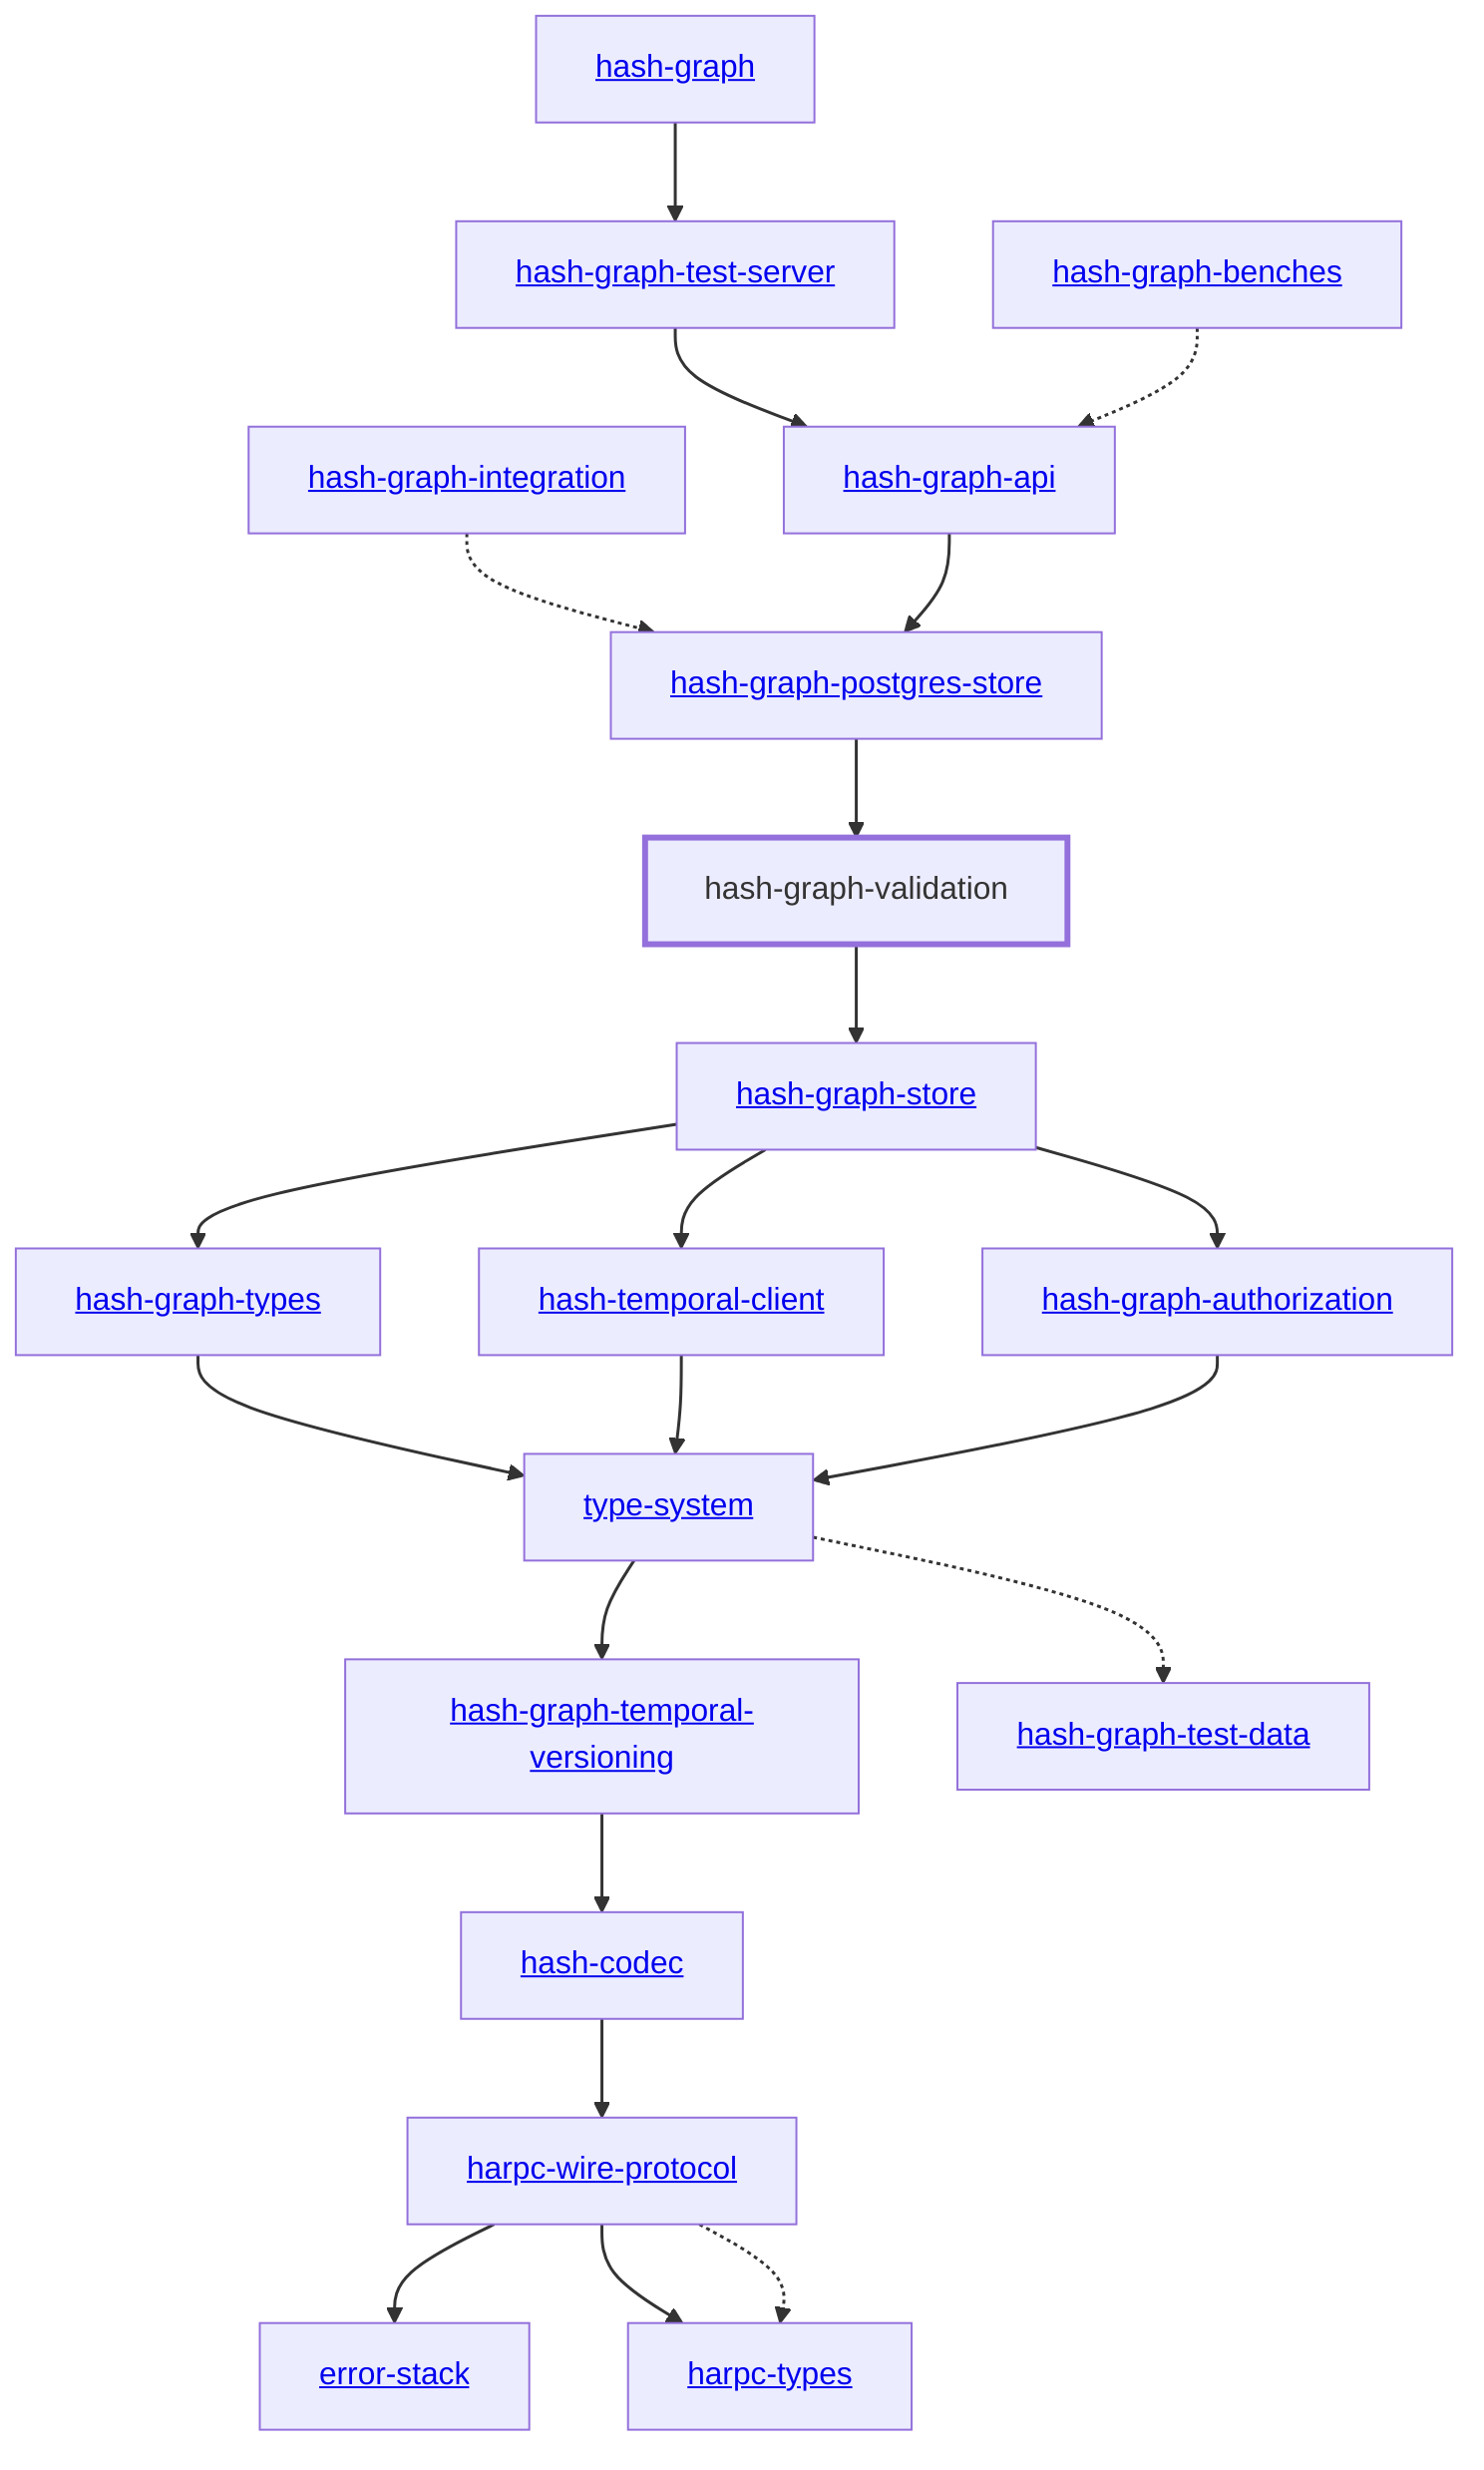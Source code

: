 graph TD
    linkStyle default stroke-width:1.5px
    classDef default stroke-width:1px
    classDef root stroke-width:3px
    classDef dev stroke-width:1px
    classDef build stroke-width:1px
    %% Legend
    %% --> : Normal dependency
    %% -.-> : Dev dependency
    %% ---> : Build dependency
    0[<a href="../hash_graph/index.html">hash-graph</a>]
    1[<a href="../hash_graph_api/index.html">hash-graph-api</a>]
    2[<a href="../hash_graph_authorization/index.html">hash-graph-authorization</a>]
    3[<a href="../hash_graph_benches/index.html">hash-graph-benches</a>]
    4[<a href="../hash_graph_integration/index.html">hash-graph-integration</a>]
    5[<a href="../hash_graph_types/index.html">hash-graph-types</a>]
    6[hash-graph-validation]
    class 6 root
    7[<a href="../error_stack/index.html">error-stack</a>]
    8[<a href="../hash_graph_postgres_store/index.html">hash-graph-postgres-store</a>]
    9[<a href="../hash_graph_store/index.html">hash-graph-store</a>]
    10[<a href="../hash_graph_temporal_versioning/index.html">hash-graph-temporal-versioning</a>]
    11[<a href="../hash_graph_test_data/index.html">hash-graph-test-data</a>]
    12[<a href="../hash_graph_test_server/index.html">hash-graph-test-server</a>]
    13[<a href="../hash_temporal_client/index.html">hash-temporal-client</a>]
    14[<a href="../type_system/index.html">type-system</a>]
    15[<a href="../harpc_types/index.html">harpc-types</a>]
    16[<a href="../harpc_wire_protocol/index.html">harpc-wire-protocol</a>]
    17[<a href="../hash_codec/index.html">hash-codec</a>]
    14 --> 10
    12 --> 1
    5 --> 14
    8 --> 6
    10 --> 17
    9 --> 2
    9 --> 5
    9 --> 13
    6 --> 9
    16 --> 7
    16 --> 15
    16 -.-> 15
    17 --> 16
    14 -.-> 11
    0 --> 12
    13 --> 14
    4 -.-> 8
    1 --> 8
    2 --> 14
    3 -.-> 1